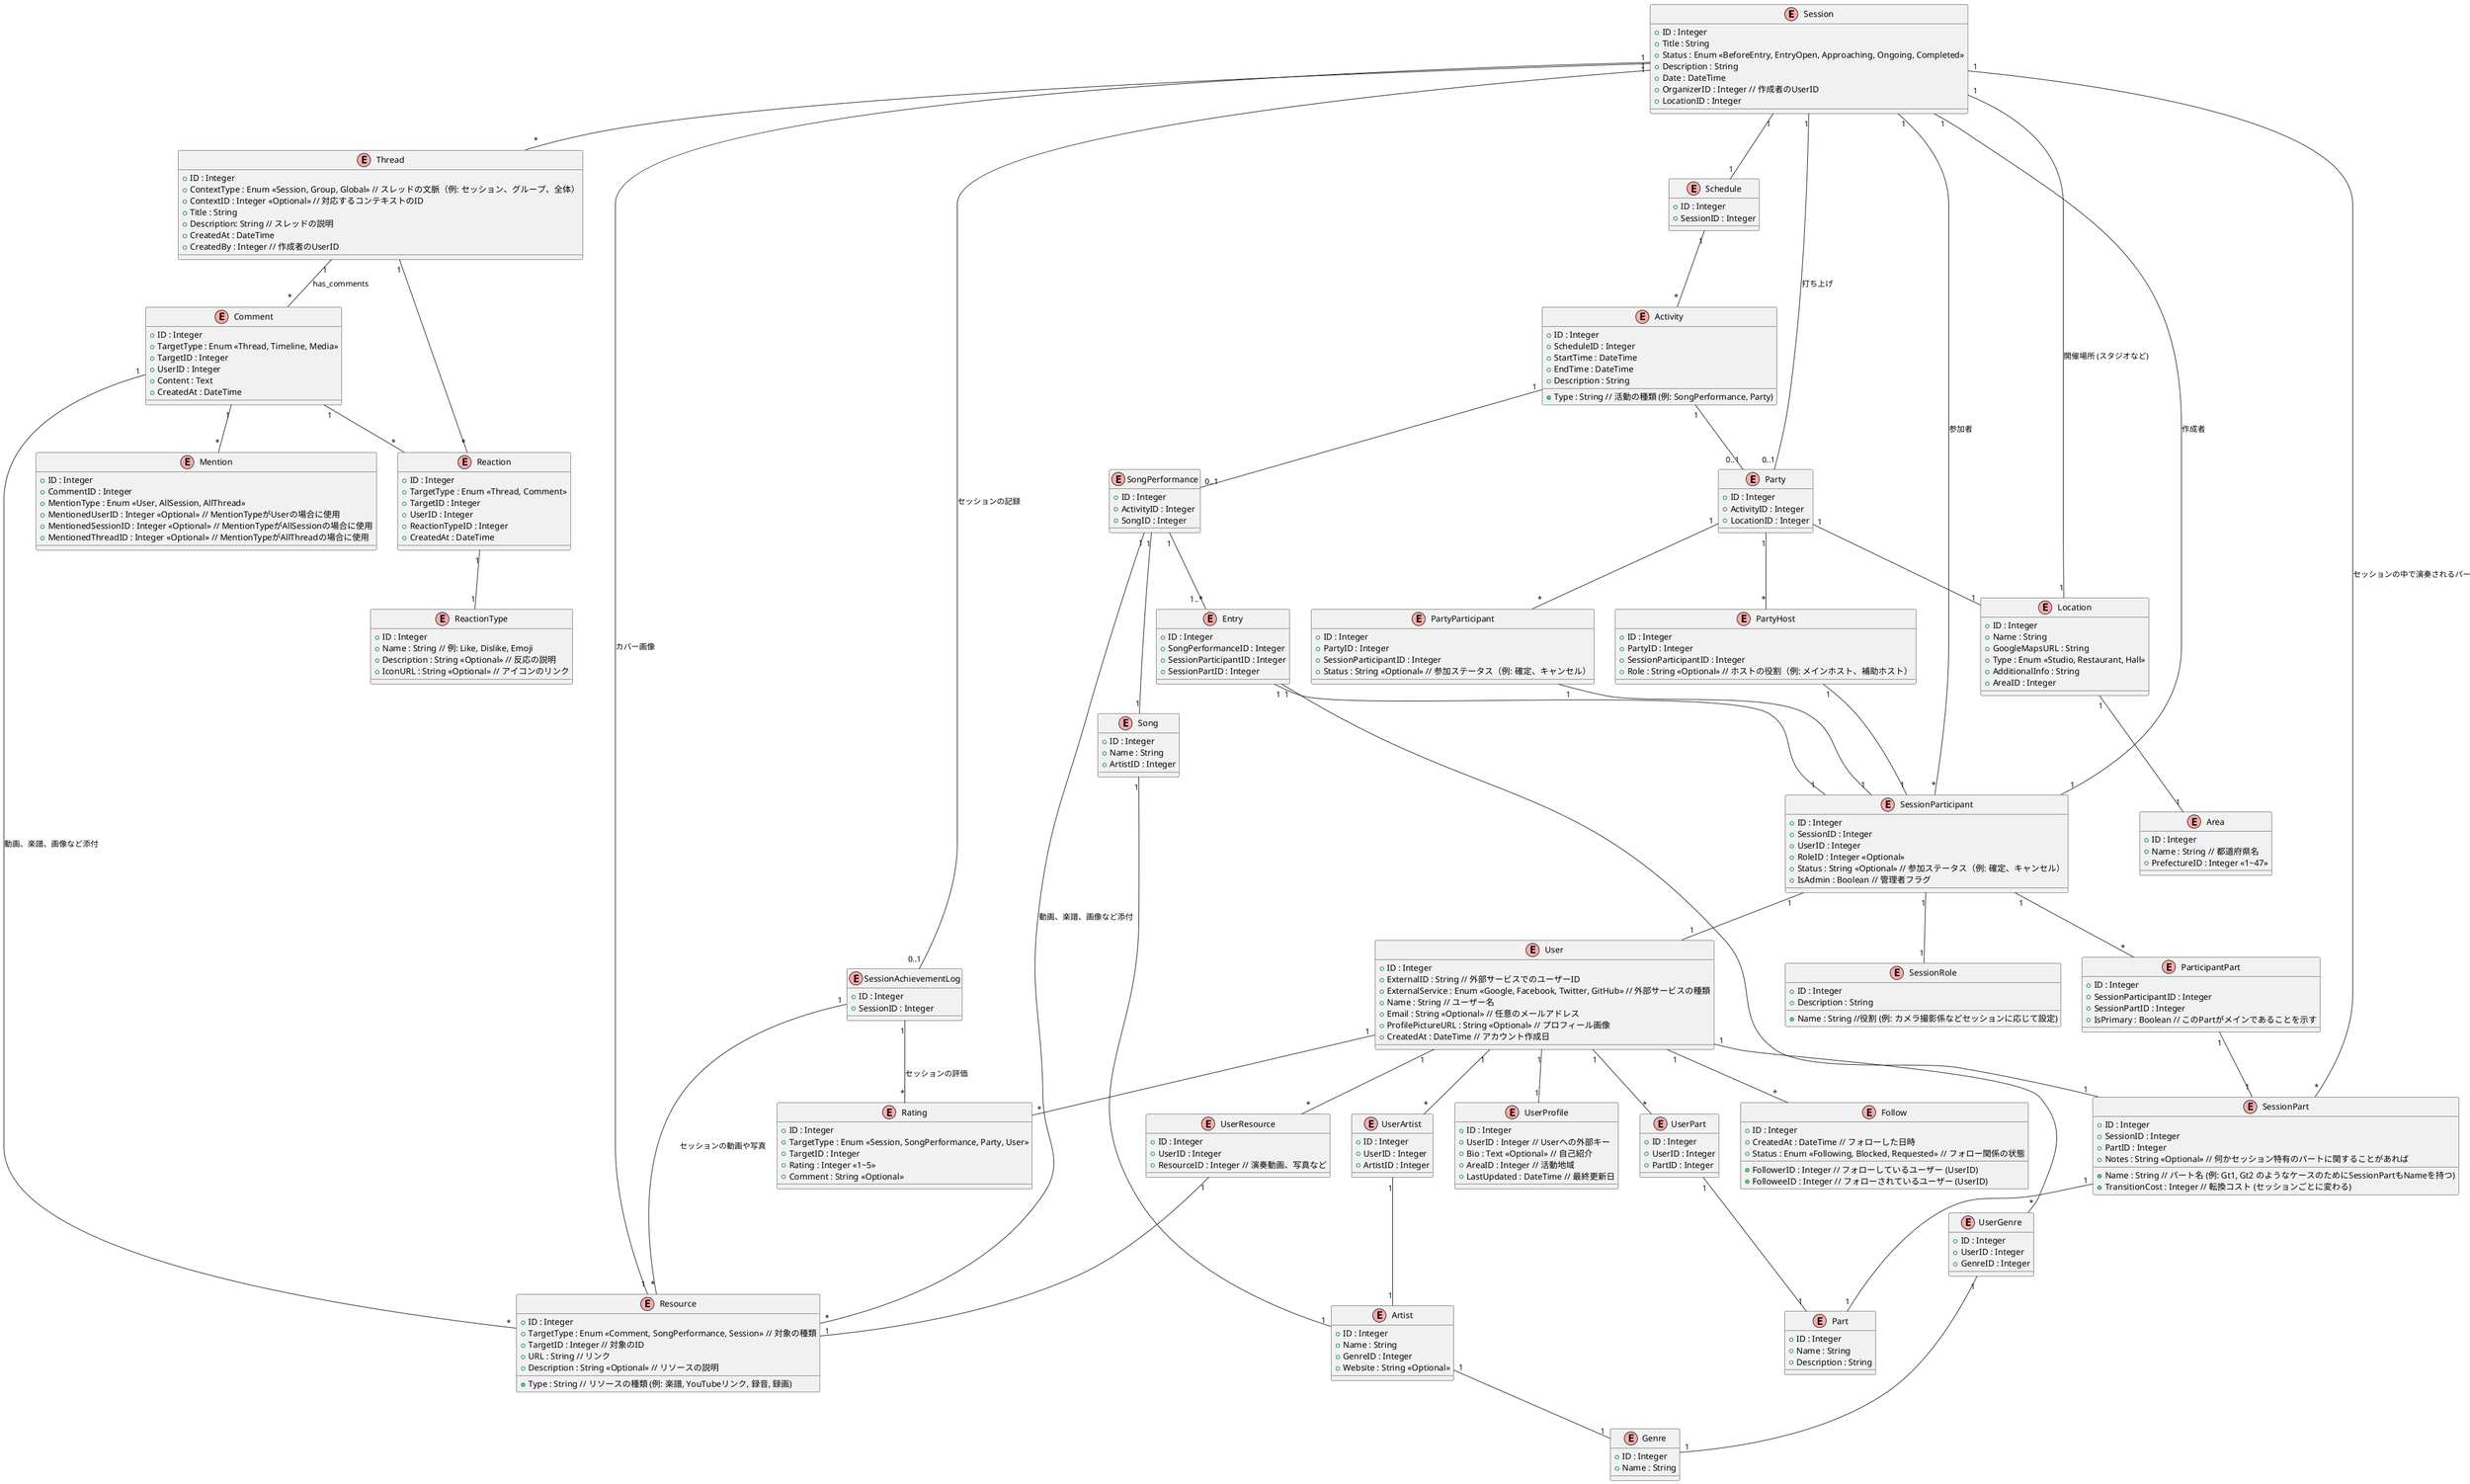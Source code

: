 @startuml SessionManagementERDiagram
!define ENTITY(x) class x << (E,#FFAAAA) >>

ENTITY(Session) {
  + ID : Integer
  + Title : String
  + Status : Enum <<BeforeEntry, EntryOpen, Approaching, Ongoing, Completed>>
  + Description : String
  + Date : DateTime
  + OrganizerID : Integer // 作成者のUserID
  + LocationID : Integer
}

ENTITY(SessionAchievementLog) {
  + ID : Integer
  + SessionID : Integer
}

ENTITY(SessionParticipant) {
  + ID : Integer
  + SessionID : Integer
  + UserID : Integer
  + RoleID : Integer <<Optional>>
  + Status : String <<Optional>> // 参加ステータス（例: 確定、キャンセル）
  + IsAdmin : Boolean // 管理者フラグ
}

ENTITY(SessionRole) {
  + ID : Integer
  + Name : String //役割 (例: カメラ撮影係などセッションに応じて設定)
  + Description : String
}

ENTITY(Schedule) {
  + ID : Integer
  + SessionID : Integer
}

ENTITY(Activity) {
  + ID : Integer
  + ScheduleID : Integer
  + Type : String // 活動の種類 (例: SongPerformance, Party)
  + StartTime : DateTime
  + EndTime : DateTime
  + Description : String
}

ENTITY(SongPerformance) {
  + ID : Integer
  + ActivityID : Integer
  + SongID : Integer
}

ENTITY(Party) {
  + ID : Integer
  + ActivityID : Integer
  + LocationID : Integer
}

ENTITY(Entry) {
  + ID : Integer
  + SongPerformanceID : Integer
  + SessionParticipantID : Integer
  + SessionPartID : Integer
}

ENTITY(SessionPart) {
  + ID : Integer
  + SessionID : Integer
  + Name : String // パート名 (例: Gt1, Gt2 のようなケースのためにSessionPartもNameを持つ)
  + PartID : Integer
  + TransitionCost : Integer // 転換コスト (セッションごとに変わる)
  + Notes : String <<Optional>> // 何かセッション特有のパートに関することがあれば
}

ENTITY(Part) {
  + ID : Integer
  + Name : String
  + Description : String
}

ENTITY(ParticipantPart) {
  + ID : Integer
  + SessionParticipantID : Integer
  + SessionPartID : Integer
  + IsPrimary : Boolean // このPartがメインであることを示す
}

ENTITY(Resource) {
  + ID : Integer
  + TargetType : Enum <<Comment, SongPerformance, Session>> // 対象の種類
  + TargetID : Integer // 対象のID
  + Type : String // リソースの種類 (例: 楽譜, YouTubeリンク, 録音, 録画)
  + URL : String // リンク
  + Description : String <<Optional>> // リソースの説明
}

ENTITY(Comment) {
  + ID : Integer
  + TargetType : Enum <<Thread, Timeline, Media>>
  + TargetID : Integer
  + UserID : Integer
  + Content : Text
  + CreatedAt : DateTime
}

ENTITY(Thread) {
  + ID : Integer
  + ContextType : Enum <<Session, Group, Global>> // スレッドの文脈（例: セッション、グループ、全体）
  + ContextID : Integer <<Optional>> // 対応するコンテキストのID
  + Title : String
  + Description: String // スレッドの説明
  + CreatedAt : DateTime 
  + CreatedBy : Integer // 作成者のUserID
}

ENTITY(Mention) {
  + ID : Integer
  + CommentID : Integer
  + MentionType : Enum <<User, AllSession, AllThread>>
  + MentionedUserID : Integer <<Optional>> // MentionTypeがUserの場合に使用
  + MentionedSessionID : Integer <<Optional>> // MentionTypeがAllSessionの場合に使用
  + MentionedThreadID : Integer <<Optional>> // MentionTypeがAllThreadの場合に使用
}

ENTITY(Reaction) {
  + ID : Integer
  + TargetType : Enum <<Thread, Comment>>
  + TargetID : Integer
  + UserID : Integer
  + ReactionTypeID : Integer
  + CreatedAt : DateTime
}

ENTITY(ReactionType) {
  + ID : Integer
  + Name : String // 例: Like, Dislike, Emoji
  + Description : String <<Optional>> // 反応の説明
  + IconURL : String <<Optional>> // アイコンのリンク
}

ENTITY(PartyHost) {
  + ID : Integer
  + PartyID : Integer
  + SessionParticipantID : Integer
  + Role : String <<Optional>> // ホストの役割（例: メインホスト、補助ホスト）
}

ENTITY(PartyParticipant) {
  + ID : Integer
  + PartyID : Integer
  + SessionParticipantID : Integer
  + Status : String <<Optional>> // 参加ステータス（例: 確定、キャンセル）
}

ENTITY(Location) {
  + ID : Integer
  + Name : String
  + GoogleMapsURL : String
  + Type : Enum <<Studio, Restaurant, Hall>>
  + AdditionalInfo : String
  + AreaID : Integer
}

ENTITY(Area) {
  + ID : Integer
  + Name : String // 都道府県名
  + PrefectureID : Integer <<1~47>>
}

ENTITY(Rating) {
  + ID : Integer
  + TargetType : Enum <<Session, SongPerformance, Party, User>>
  + TargetID : Integer
  + Rating : Integer <<1~5>>
  + Comment : String <<Optional>>
}

' ==== Music Domain Entities ====
ENTITY(Song) {
  + ID : Integer
  + Name : String
  + ArtistID : Integer
}

ENTITY(Artist) {
  + ID : Integer
  + Name : String
  + GenreID : Integer
  + Website : String <<Optional>>
}

ENTITY(Genre) {
  + ID : Integer
  + Name : String
}

' ==== User Domain Entities ====
ENTITY(User) {
  + ID : Integer
  + ExternalID : String // 外部サービスでのユーザーID
  + ExternalService : Enum <<Google, Facebook, Twitter, GitHub>> // 外部サービスの種類
  + Name : String // ユーザー名
  + Email : String <<Optional>> // 任意のメールアドレス
  + ProfilePictureURL : String <<Optional>> // プロフィール画像
  + CreatedAt : DateTime // アカウント作成日
}

ENTITY(UserProfile) {
  + ID : Integer
  + UserID : Integer // Userへの外部キー
  + Bio : Text <<Optional>> // 自己紹介
  + AreaID : Integer // 活動地域
  + LastUpdated : DateTime // 最終更新日
}

ENTITY(UserArtist){
  + ID : Integer
  + UserID : Integer
  + ArtistID : Integer
}

ENTITY(UserPart){
  + ID : Integer
  + UserID : Integer
  + PartID : Integer
}

ENTITY(UserGenre){
  + ID : Integer
  + UserID : Integer
  + GenreID : Integer
}

ENTITY(UserResource){
  + ID : Integer
  + UserID : Integer
  + ResourceID : Integer // 演奏動画、写真など
}

ENTITY(Follow) {
  + ID : Integer
  + FollowerID : Integer // フォローしているユーザー (UserID)
  + FolloweeID : Integer // フォローされているユーザー (UserID)
  + CreatedAt : DateTime // フォローした日時
  + Status : Enum <<Following, Blocked, Requested>> // フォロー関係の状態
}

' ==== Relation ====
Session "1" -- "1" Schedule
Session "1" -- "1" Resource : カバー画像
Session "1" -- "1" Location : 開催場所 (スタジオなど)
Session "1" -- "*" Thread
Session "1" -- "1" SessionParticipant : 作成者
Session "1" -- "*" SessionParticipant : 参加者
Session "1" -- "0..1" Party : 打ち上げ
Session "1" -- "0..1" SessionAchievementLog : セッションの記録
Session "1" -- "*" SessionPart : セッションの中で演奏されるパート
SessionAchievementLog "1" -- "*" Resource : セッションの動画や写真
SessionAchievementLog "1" -- "*" Rating : セッションの評価
SessionParticipant "1" -- "1" User
SessionParticipant "1" -- "*" ParticipantPart
SessionParticipant "1" -- "1" SessionRole
ParticipantPart "1" -- "1" SessionPart
Schedule "1" -- "*" Activity
Activity "1" -- "0..1" SongPerformance
Activity "1" -- "0..1" Party
SongPerformance "1" -- "1..*" Entry
Comment "1" -- "*" Resource : 動画、楽譜、画像など添付
SongPerformance "1" -- "*" Resource : 動画、楽譜、画像など添付
Party "1" -- "1" Location
Party "1" -- "*" PartyHost
PartyHost "1" -- "1" SessionParticipant
Party "1" -- "*" PartyParticipant
PartyParticipant "1" -- "1" SessionParticipant
Thread "1" -- "*" Comment : has_comments
Comment "1" -- "*" Mention
Comment "1" -- "*" Reaction
Thread "1" -- "*" Reaction
Reaction "1" -- "1" ReactionType
Location "1" -- "1" Area
Entry "1" -- "1" SessionParticipant
Entry "1" -- "1" SessionPart
SessionPart "1" -- "1" Part
SongPerformance "1" -- "1" Song
Song "1" -- "1" Artist
Artist "1" -- "1" Genre

User "1" -- "1" UserProfile
User "1" -- "*" UserArtist
User "1" -- "*" UserPart
User "1" -- "*" UserGenre
User "1" -- "*" UserResource
User "1" -- "*" Follow
User "1" -- "*" Rating
UserArtist "1" -- "1" Artist
UserPart "1" -- "1" Part
UserGenre "1" -- "1" Genre
UserResource "1" -- "1" Resource

@enduml
